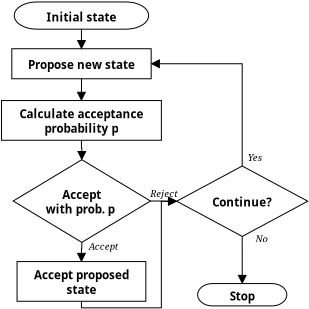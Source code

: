 <?xml version="1.0"?>
<diagram xmlns:dia="http://www.lysator.liu.se/~alla/dia/">
  <diagramdata>
    <attribute name="background">
      <color val="#ffffff"/>
    </attribute>
    <attribute name="paper">
      <composite type="paper">
        <attribute name="name">
          <string>#A4#</string>
        </attribute>
        <attribute name="tmargin">
          <real val="2.82"/>
        </attribute>
        <attribute name="bmargin">
          <real val="2.82"/>
        </attribute>
        <attribute name="lmargin">
          <real val="2.82"/>
        </attribute>
        <attribute name="rmargin">
          <real val="2.82"/>
        </attribute>
        <attribute name="is_portrait">
          <boolean val="true"/>
        </attribute>
        <attribute name="scaling">
          <real val="0.484"/>
        </attribute>
        <attribute name="fitto">
          <boolean val="true"/>
        </attribute>
        <attribute name="fitwidth">
          <int val="1"/>
        </attribute>
        <attribute name="fitheight">
          <int val="1"/>
        </attribute>
      </composite>
    </attribute>
    <attribute name="grid">
      <composite type="grid">
        <attribute name="width_x">
          <real val="0.2"/>
        </attribute>
        <attribute name="width_y">
          <real val="0.2"/>
        </attribute>
        <attribute name="visible_x">
          <int val="10"/>
        </attribute>
        <attribute name="visible_y">
          <int val="10"/>
        </attribute>
      </composite>
    </attribute>
    <attribute name="guides">
      <composite type="guides">
        <attribute name="hguides"/>
        <attribute name="vguides"/>
      </composite>
    </attribute>
  </diagramdata>
  <layer name="Background" visible="true">
    <object type="Flowchart - Box" version="0" id="O0">
      <attribute name="obj_pos">
        <point val="2.96,9.75"/>
      </attribute>
      <attribute name="obj_bb">
        <rectangle val="2.91,9.7;17.399,12.9"/>
      </attribute>
      <attribute name="elem_corner">
        <point val="2.96,9.75"/>
      </attribute>
      <attribute name="elem_width">
        <real val="14.39"/>
      </attribute>
      <attribute name="elem_height">
        <real val="3.1"/>
      </attribute>
      <attribute name="border_width">
        <real val="0.1"/>
      </attribute>
      <attribute name="show_background">
        <boolean val="true"/>
      </attribute>
      <attribute name="padding">
        <real val="0.5"/>
      </attribute>
      <attribute name="text">
        <composite type="text">
          <attribute name="string">
            <string>#Propose new state#</string>
          </attribute>
          <attribute name="font">
            <font name="Helvetica-Bold"/>
          </attribute>
          <attribute name="height">
            <real val="1.5"/>
          </attribute>
          <attribute name="pos">
            <point val="10.155,11.772"/>
          </attribute>
          <attribute name="color">
            <color val="#000000"/>
          </attribute>
          <attribute name="alignment">
            <enum val="1"/>
          </attribute>
        </composite>
      </attribute>
    </object>
    <object type="Flowchart - Box" version="0" id="O1">
      <attribute name="obj_pos">
        <point val="1.893,15.1"/>
      </attribute>
      <attribute name="obj_bb">
        <rectangle val="1.843,15.05;18.453,19.25"/>
      </attribute>
      <attribute name="elem_corner">
        <point val="1.893,15.1"/>
      </attribute>
      <attribute name="elem_width">
        <real val="16.511"/>
      </attribute>
      <attribute name="elem_height">
        <real val="4.1"/>
      </attribute>
      <attribute name="border_width">
        <real val="0.1"/>
      </attribute>
      <attribute name="show_background">
        <boolean val="true"/>
      </attribute>
      <attribute name="padding">
        <real val="0.5"/>
      </attribute>
      <attribute name="text">
        <composite type="text">
          <attribute name="string">
            <string>#Calculate acceptance
probability p#</string>
          </attribute>
          <attribute name="font">
            <font name="Helvetica-Bold"/>
          </attribute>
          <attribute name="height">
            <real val="1.5"/>
          </attribute>
          <attribute name="pos">
            <point val="10.148,16.872"/>
          </attribute>
          <attribute name="color">
            <color val="#000000"/>
          </attribute>
          <attribute name="alignment">
            <enum val="1"/>
          </attribute>
        </composite>
      </attribute>
    </object>
    <object type="Flowchart - Diamond" version="0" id="O2">
      <attribute name="obj_pos">
        <point val="3.099,21.209"/>
      </attribute>
      <attribute name="obj_bb">
        <rectangle val="3.049,21.159;17.325,29.793"/>
      </attribute>
      <attribute name="elem_corner">
        <point val="3.099,21.209"/>
      </attribute>
      <attribute name="elem_width">
        <real val="14.176"/>
      </attribute>
      <attribute name="elem_height">
        <real val="8.534"/>
      </attribute>
      <attribute name="border_width">
        <real val="0.1"/>
      </attribute>
      <attribute name="show_background">
        <boolean val="true"/>
      </attribute>
      <attribute name="padding">
        <real val="0"/>
      </attribute>
      <attribute name="text">
        <composite type="text">
          <attribute name="string">
            <string>#Accept
with prob. p #</string>
          </attribute>
          <attribute name="font">
            <font name="Helvetica-Bold"/>
          </attribute>
          <attribute name="height">
            <real val="1.5"/>
          </attribute>
          <attribute name="pos">
            <point val="10.187,25.199"/>
          </attribute>
          <attribute name="color">
            <color val="#000000"/>
          </attribute>
          <attribute name="alignment">
            <enum val="1"/>
          </attribute>
        </composite>
      </attribute>
    </object>
    <object type="Standard - ZigZagLine" version="0" id="O3">
      <attribute name="obj_pos">
        <point val="10.15,7.727"/>
      </attribute>
      <attribute name="obj_bb">
        <rectangle val="9.3,6.877;11.005,10.6"/>
      </attribute>
      <attribute name="orth_points">
        <point val="10.15,7.727"/>
        <point val="10.15,8.674"/>
        <point val="10.155,8.674"/>
        <point val="10.155,9.75"/>
      </attribute>
      <attribute name="orth_orient">
        <enum val="1"/>
        <enum val="0"/>
        <enum val="1"/>
      </attribute>
      <attribute name="end_arrow">
        <enum val="3"/>
      </attribute>
      <attribute name="end_arrow_length">
        <real val="0.8"/>
      </attribute>
      <attribute name="end_arrow_width">
        <real val="0.8"/>
      </attribute>
      <connections>
        <connection handle="0" to="O11" connection="14"/>
        <connection handle="1" to="O0" connection="2"/>
      </connections>
    </object>
    <object type="Standard - ZigZagLine" version="0" id="O4">
      <attribute name="obj_pos">
        <point val="10.155,12.85"/>
      </attribute>
      <attribute name="obj_bb">
        <rectangle val="9.298,12;11.005,15.95"/>
      </attribute>
      <attribute name="orth_points">
        <point val="10.155,12.85"/>
        <point val="10.155,14.028"/>
        <point val="10.148,14.028"/>
        <point val="10.148,15.1"/>
      </attribute>
      <attribute name="orth_orient">
        <enum val="1"/>
        <enum val="0"/>
        <enum val="1"/>
      </attribute>
      <attribute name="end_arrow">
        <enum val="3"/>
      </attribute>
      <attribute name="end_arrow_length">
        <real val="0.8"/>
      </attribute>
      <attribute name="end_arrow_width">
        <real val="0.8"/>
      </attribute>
      <connections>
        <connection handle="0" to="O0" connection="13"/>
        <connection handle="1" to="O1" connection="2"/>
      </connections>
    </object>
    <object type="Standard - ZigZagLine" version="0" id="O5">
      <attribute name="obj_pos">
        <point val="10.148,19.2"/>
      </attribute>
      <attribute name="obj_bb">
        <rectangle val="9.298,18.35;11.037,22.059"/>
      </attribute>
      <attribute name="orth_points">
        <point val="10.148,19.2"/>
        <point val="10.148,19.978"/>
        <point val="10.187,19.978"/>
        <point val="10.187,21.209"/>
      </attribute>
      <attribute name="orth_orient">
        <enum val="1"/>
        <enum val="0"/>
        <enum val="1"/>
      </attribute>
      <attribute name="end_arrow">
        <enum val="3"/>
      </attribute>
      <attribute name="end_arrow_length">
        <real val="0.8"/>
      </attribute>
      <attribute name="end_arrow_width">
        <real val="0.8"/>
      </attribute>
      <connections>
        <connection handle="0" to="O1" connection="13"/>
        <connection handle="1" to="O2" connection="0"/>
      </connections>
    </object>
    <object type="Standard - ZigZagLine" version="0" id="O6">
      <attribute name="obj_pos">
        <point val="10.187,29.743"/>
      </attribute>
      <attribute name="obj_bb">
        <rectangle val="9.3,28.893;11.037,32.578"/>
      </attribute>
      <attribute name="orth_points">
        <point val="10.187,29.743"/>
        <point val="10.187,30.406"/>
        <point val="10.15,30.406"/>
        <point val="10.15,31.728"/>
      </attribute>
      <attribute name="orth_orient">
        <enum val="1"/>
        <enum val="0"/>
        <enum val="1"/>
      </attribute>
      <attribute name="end_arrow">
        <enum val="3"/>
      </attribute>
      <attribute name="end_arrow_length">
        <real val="0.8"/>
      </attribute>
      <attribute name="end_arrow_width">
        <real val="0.8"/>
      </attribute>
      <connections>
        <connection handle="0" to="O2" connection="8"/>
        <connection handle="1" to="O12" connection="2"/>
      </connections>
    </object>
    <object type="Standard - ZigZagLine" version="0" id="O7">
      <attribute name="obj_pos">
        <point val="17.275,25.476"/>
      </attribute>
      <attribute name="obj_bb">
        <rectangle val="16.425,24.626;20.835,26.345"/>
      </attribute>
      <attribute name="orth_points">
        <point val="17.275,25.476"/>
        <point val="18.424,25.476"/>
        <point val="18.424,25.495"/>
        <point val="19.985,25.495"/>
      </attribute>
      <attribute name="orth_orient">
        <enum val="0"/>
        <enum val="1"/>
        <enum val="0"/>
      </attribute>
      <attribute name="end_arrow">
        <enum val="3"/>
      </attribute>
      <attribute name="end_arrow_length">
        <real val="0.8"/>
      </attribute>
      <attribute name="end_arrow_width">
        <real val="0.8"/>
      </attribute>
      <connections>
        <connection handle="0" to="O2" connection="4"/>
        <connection handle="1" to="O13" connection="12"/>
      </connections>
    </object>
    <object type="Standard - ZigZagLine" version="0" id="O8">
      <attribute name="obj_pos">
        <point val="10.15,35.828"/>
      </attribute>
      <attribute name="obj_bb">
        <rectangle val="9.3,24.645;20.835,37.356"/>
      </attribute>
      <attribute name="orth_points">
        <point val="10.15,35.828"/>
        <point val="10.15,36.506"/>
        <point val="18.4,36.506"/>
        <point val="18.4,25.495"/>
        <point val="19.985,25.495"/>
      </attribute>
      <attribute name="orth_orient">
        <enum val="1"/>
        <enum val="0"/>
        <enum val="1"/>
        <enum val="0"/>
      </attribute>
      <attribute name="end_arrow">
        <enum val="3"/>
      </attribute>
      <attribute name="end_arrow_length">
        <real val="0.8"/>
      </attribute>
      <attribute name="end_arrow_width">
        <real val="0.8"/>
      </attribute>
      <connections>
        <connection handle="0" to="O12" connection="13"/>
        <connection handle="1" to="O13" connection="12"/>
      </connections>
    </object>
    <object type="Standard - Text" version="0" id="O9">
      <attribute name="obj_pos">
        <point val="17.25,25.048"/>
      </attribute>
      <attribute name="obj_bb">
        <rectangle val="17.25,24.088;20.31,25.288"/>
      </attribute>
      <attribute name="text">
        <composite type="text">
          <attribute name="string">
            <string>#Reject#</string>
          </attribute>
          <attribute name="font">
            <font name="Times-Italic"/>
          </attribute>
          <attribute name="height">
            <real val="1.2"/>
          </attribute>
          <attribute name="pos">
            <point val="17.25,25.048"/>
          </attribute>
          <attribute name="color">
            <color val="#000000"/>
          </attribute>
          <attribute name="alignment">
            <enum val="0"/>
          </attribute>
        </composite>
      </attribute>
    </object>
    <object type="Standard - Text" version="0" id="O10">
      <attribute name="obj_pos">
        <point val="10.9,30.498"/>
      </attribute>
      <attribute name="obj_bb">
        <rectangle val="10.9,29.538;14.3,30.738"/>
      </attribute>
      <attribute name="text">
        <composite type="text">
          <attribute name="string">
            <string>#Accept#</string>
          </attribute>
          <attribute name="font">
            <font name="Times-Italic"/>
          </attribute>
          <attribute name="height">
            <real val="1.2"/>
          </attribute>
          <attribute name="pos">
            <point val="10.9,30.498"/>
          </attribute>
          <attribute name="color">
            <color val="#000000"/>
          </attribute>
          <attribute name="alignment">
            <enum val="0"/>
          </attribute>
        </composite>
      </attribute>
    </object>
    <object type="Flowchart - Terminal" version="0" id="O11">
      <attribute name="obj_pos">
        <point val="3.213,4.92"/>
      </attribute>
      <attribute name="obj_bb">
        <rectangle val="3.163,4.87;17.137,7.777"/>
      </attribute>
      <attribute name="elem_corner">
        <point val="3.213,4.92"/>
      </attribute>
      <attribute name="elem_width">
        <real val="13.873"/>
      </attribute>
      <attribute name="elem_height">
        <real val="2.807"/>
      </attribute>
      <attribute name="border_width">
        <real val="0.1"/>
      </attribute>
      <attribute name="show_background">
        <boolean val="true"/>
      </attribute>
      <attribute name="flip_horizontal">
        <boolean val="false"/>
      </attribute>
      <attribute name="flip_vertical">
        <boolean val="false"/>
      </attribute>
      <attribute name="padding">
        <real val="0.354"/>
      </attribute>
      <attribute name="text">
        <composite type="text">
          <attribute name="string">
            <string>#Initial state#</string>
          </attribute>
          <attribute name="font">
            <font name="Helvetica-Bold"/>
          </attribute>
          <attribute name="height">
            <real val="1.5"/>
          </attribute>
          <attribute name="pos">
            <point val="10.15,6.796"/>
          </attribute>
          <attribute name="color">
            <color val="#000000"/>
          </attribute>
          <attribute name="alignment">
            <enum val="1"/>
          </attribute>
        </composite>
      </attribute>
    </object>
    <object type="Flowchart - Box" version="0" id="O12">
      <attribute name="obj_pos">
        <point val="3.501,31.728"/>
      </attribute>
      <attribute name="obj_bb">
        <rectangle val="3.451,31.678;16.849,35.878"/>
      </attribute>
      <attribute name="elem_corner">
        <point val="3.501,31.728"/>
      </attribute>
      <attribute name="elem_width">
        <real val="13.299"/>
      </attribute>
      <attribute name="elem_height">
        <real val="4.1"/>
      </attribute>
      <attribute name="border_width">
        <real val="0.1"/>
      </attribute>
      <attribute name="show_background">
        <boolean val="true"/>
      </attribute>
      <attribute name="padding">
        <real val="0.5"/>
      </attribute>
      <attribute name="text">
        <composite type="text">
          <attribute name="string">
            <string>#Accept proposed
state#</string>
          </attribute>
          <attribute name="font">
            <font name="Helvetica-Bold"/>
          </attribute>
          <attribute name="height">
            <real val="1.5"/>
          </attribute>
          <attribute name="pos">
            <point val="10.15,33.5"/>
          </attribute>
          <attribute name="color">
            <color val="#000000"/>
          </attribute>
          <attribute name="alignment">
            <enum val="1"/>
          </attribute>
        </composite>
      </attribute>
    </object>
    <object type="Flowchart - Diamond" version="0" id="O13">
      <attribute name="obj_pos">
        <point val="19.985,21.859"/>
      </attribute>
      <attribute name="obj_bb">
        <rectangle val="19.935,21.809;33.566,29.181"/>
      </attribute>
      <attribute name="elem_corner">
        <point val="19.985,21.859"/>
      </attribute>
      <attribute name="elem_width">
        <real val="13.531"/>
      </attribute>
      <attribute name="elem_height">
        <real val="7.272"/>
      </attribute>
      <attribute name="border_width">
        <real val="0.1"/>
      </attribute>
      <attribute name="show_background">
        <boolean val="true"/>
      </attribute>
      <attribute name="padding">
        <real val="0.5"/>
      </attribute>
      <attribute name="text">
        <composite type="text">
          <attribute name="string">
            <string>#Continue?#</string>
          </attribute>
          <attribute name="font">
            <font name="Helvetica-Bold"/>
          </attribute>
          <attribute name="height">
            <real val="1.5"/>
          </attribute>
          <attribute name="pos">
            <point val="26.751,25.967"/>
          </attribute>
          <attribute name="color">
            <color val="#000000"/>
          </attribute>
          <attribute name="alignment">
            <enum val="1"/>
          </attribute>
        </composite>
      </attribute>
    </object>
    <object type="Standard - Text" version="0" id="O14">
      <attribute name="obj_pos">
        <point val="27.323,21.332"/>
      </attribute>
      <attribute name="obj_bb">
        <rectangle val="27.323,20.372;29.123,21.572"/>
      </attribute>
      <attribute name="text">
        <composite type="text">
          <attribute name="string">
            <string>#Yes#</string>
          </attribute>
          <attribute name="font">
            <font name="Times-Italic"/>
          </attribute>
          <attribute name="height">
            <real val="1.2"/>
          </attribute>
          <attribute name="pos">
            <point val="27.323,21.332"/>
          </attribute>
          <attribute name="color">
            <color val="#000000"/>
          </attribute>
          <attribute name="alignment">
            <enum val="0"/>
          </attribute>
        </composite>
      </attribute>
    </object>
    <object type="Standard - Text" version="0" id="O15">
      <attribute name="obj_pos">
        <point val="28.126,29.724"/>
      </attribute>
      <attribute name="obj_bb">
        <rectangle val="28.126,28.764;29.683,29.964"/>
      </attribute>
      <attribute name="text">
        <composite type="text">
          <attribute name="string">
            <string>#No#</string>
          </attribute>
          <attribute name="font">
            <font name="Times-Italic"/>
          </attribute>
          <attribute name="height">
            <real val="1.2"/>
          </attribute>
          <attribute name="pos">
            <point val="28.126,29.724"/>
          </attribute>
          <attribute name="color">
            <color val="#000000"/>
          </attribute>
          <attribute name="alignment">
            <enum val="0"/>
          </attribute>
        </composite>
      </attribute>
    </object>
    <object type="Standard - ZigZagLine" version="0" id="O16">
      <attribute name="obj_pos">
        <point val="26.751,21.859"/>
      </attribute>
      <attribute name="obj_bb">
        <rectangle val="16.499,10.45;27.601,22.709"/>
      </attribute>
      <attribute name="orth_points">
        <point val="26.751,21.859"/>
        <point val="26.751,11.3"/>
        <point val="17.349,11.3"/>
      </attribute>
      <attribute name="orth_orient">
        <enum val="1"/>
        <enum val="0"/>
      </attribute>
      <attribute name="end_arrow">
        <enum val="3"/>
      </attribute>
      <attribute name="end_arrow_length">
        <real val="0.8"/>
      </attribute>
      <attribute name="end_arrow_width">
        <real val="0.8"/>
      </attribute>
      <connections>
        <connection handle="0" to="O13" connection="0"/>
        <connection handle="1" to="O0" connection="8"/>
      </connections>
    </object>
    <object type="Flowchart - Terminal" version="0" id="O17">
      <attribute name="obj_pos">
        <point val="22.15,34"/>
      </attribute>
      <attribute name="obj_bb">
        <rectangle val="22.1,33.95;31.405,36.357"/>
      </attribute>
      <attribute name="elem_corner">
        <point val="22.15,34"/>
      </attribute>
      <attribute name="elem_width">
        <real val="9.205"/>
      </attribute>
      <attribute name="elem_height">
        <real val="2.307"/>
      </attribute>
      <attribute name="border_width">
        <real val="0.1"/>
      </attribute>
      <attribute name="show_background">
        <boolean val="true"/>
      </attribute>
      <attribute name="flip_horizontal">
        <boolean val="false"/>
      </attribute>
      <attribute name="flip_vertical">
        <boolean val="false"/>
      </attribute>
      <attribute name="padding">
        <real val="0.354"/>
      </attribute>
      <attribute name="text">
        <composite type="text">
          <attribute name="string">
            <string>#Stop#</string>
          </attribute>
          <attribute name="font">
            <font name="Helvetica-Bold"/>
          </attribute>
          <attribute name="height">
            <real val="1.5"/>
          </attribute>
          <attribute name="pos">
            <point val="26.753,35.626"/>
          </attribute>
          <attribute name="color">
            <color val="#000000"/>
          </attribute>
          <attribute name="alignment">
            <enum val="1"/>
          </attribute>
        </composite>
      </attribute>
    </object>
    <object type="Standard - ZigZagLine" version="0" id="O18">
      <attribute name="obj_pos">
        <point val="26.751,29.131"/>
      </attribute>
      <attribute name="obj_bb">
        <rectangle val="25.901,28.281;27.602,34.85"/>
      </attribute>
      <attribute name="orth_points">
        <point val="26.751,29.131"/>
        <point val="26.751,30.597"/>
        <point val="26.753,30.597"/>
        <point val="26.753,34"/>
      </attribute>
      <attribute name="orth_orient">
        <enum val="1"/>
        <enum val="0"/>
        <enum val="1"/>
      </attribute>
      <attribute name="end_arrow">
        <enum val="3"/>
      </attribute>
      <attribute name="end_arrow_length">
        <real val="0.8"/>
      </attribute>
      <attribute name="end_arrow_width">
        <real val="0.8"/>
      </attribute>
      <connections>
        <connection handle="0" to="O13" connection="8"/>
        <connection handle="1" to="O17" connection="2"/>
      </connections>
    </object>
  </layer>
</diagram>
